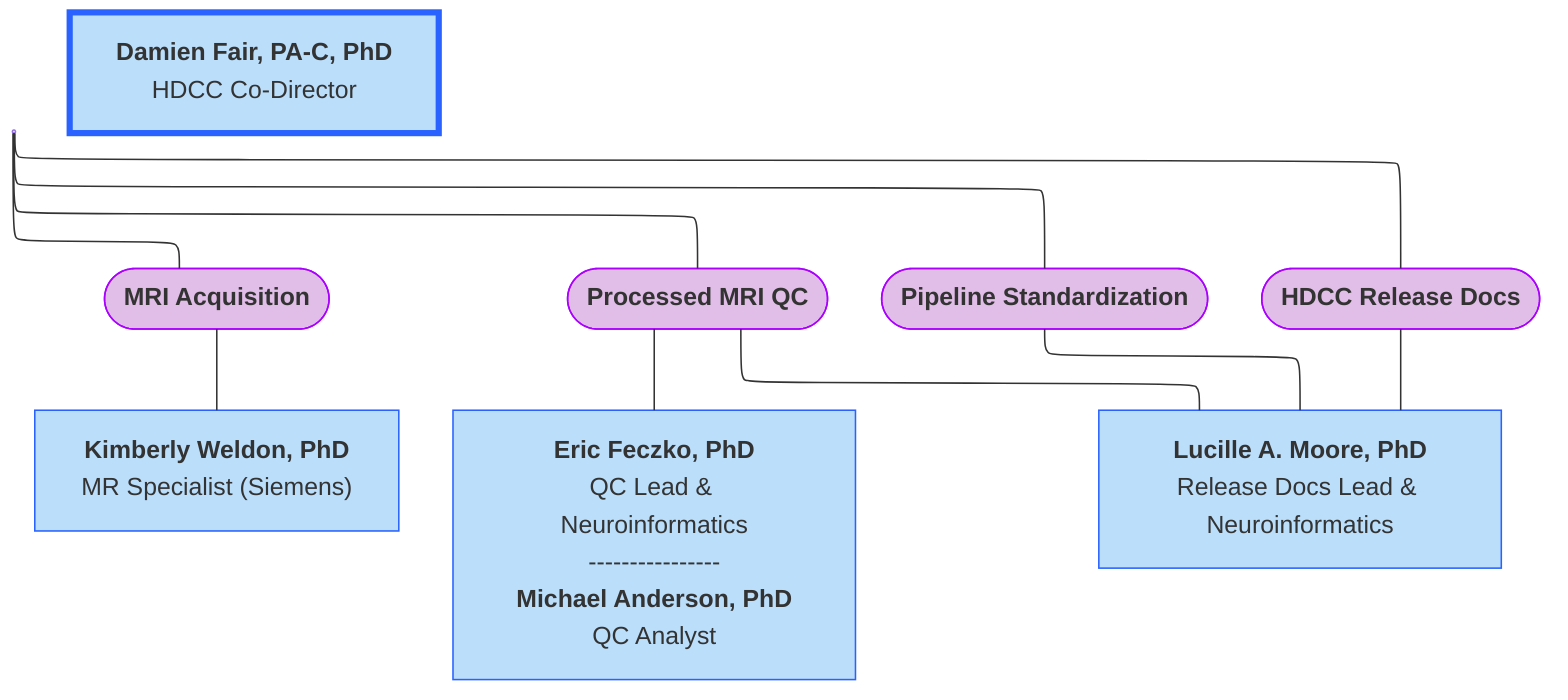 ---
config:
  layout: elk
---
flowchart TB
    CDNI["<b>Damien Fair</b> HDCC Co-Director"] --- n2(["<b>MRI Acquisition</b>"]) & n3(["<b>Processed MRI QC</b>"]) & n7(["<b>Pipeline Standardization</b>"]) & n10(["<b>HDCC Release Docs</b>"])
    n2 --- n4["<b>Kimberly Weldon, PhD</b><br>MR Specialist (Siemens)"]
    n3 --- n5@{ label: "<b>Eric Feczko, PhD</b><br>QC Lead &amp; Neuroinformatics<br>----------------<br><span style=\"--tw-scale-x:\"><b>Michael Anderson, PhD</b><br></span>QC Analyst" } & n9["<b>Lucille A. Moore, PhD</b><br>Release Docs Lead &amp; Neuroinformatics"]
    n7 --- n9
    n10 --- n9
    n11["<b>Damien Fair, PA-C, PhD</b><br>HDCC Co-Director"] --> n2
    CDNI@{ shape: anchor}
    n5@{ shape: rect}
    n11@{ shape: rect}
    style CDNI fill:#BBDEFB,stroke:#2962FF
    style n2 fill:#E1BEE7,stroke:#AA00FF
    style n3 fill:#E1BEE7,stroke:#AA00FF
    style n7 fill:#E1BEE7,stroke:#AA00FF
    style n10 fill:#E1BEE7,stroke:#AA00FF
    style n4 fill:#BBDEFB,stroke:#2962FF
    style n5 fill:#BBDEFB,stroke:#2962FF
    style n9 fill:#BBDEFB,stroke:#2962FF
    style n11 fill:#BBDEFB,stroke:#2962FF,stroke-width:4px,stroke-dasharray: 0
    linkStyle 9 stroke:none,fill:none